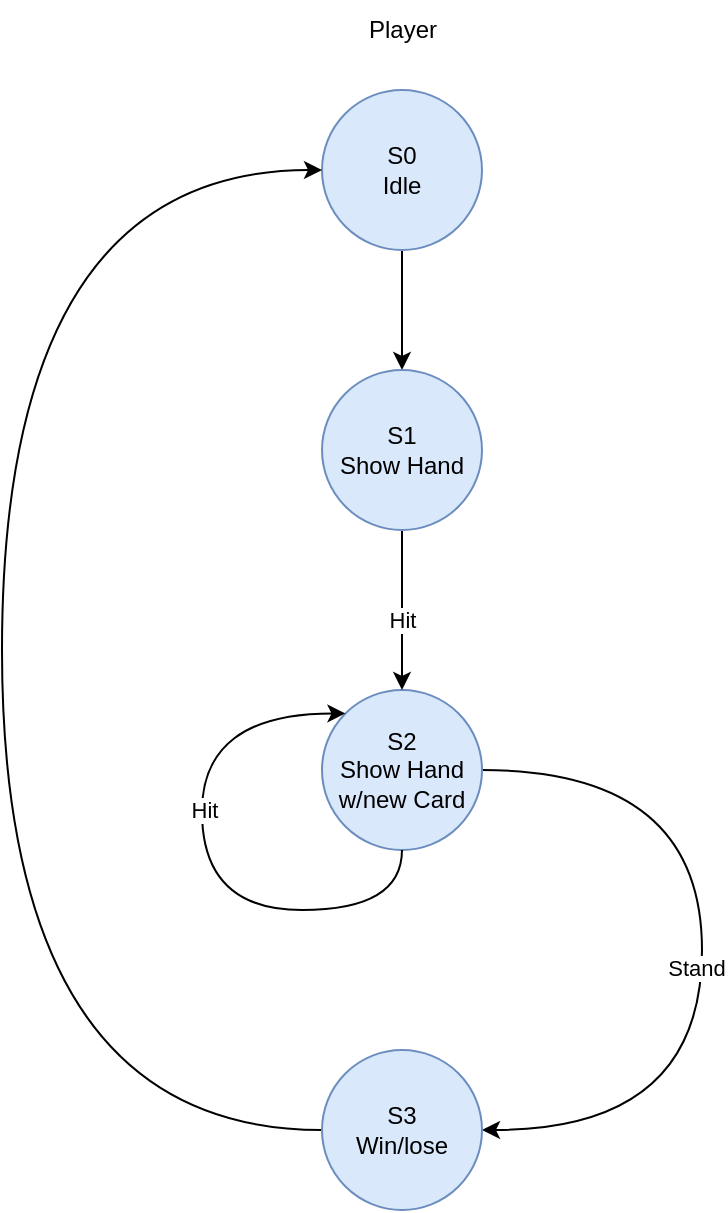 <mxfile version="20.6.0" type="device"><diagram id="iOKQLr8O0osMARLBF81f" name="Page-1"><mxGraphModel dx="1426" dy="729" grid="1" gridSize="10" guides="1" tooltips="1" connect="1" arrows="1" fold="1" page="1" pageScale="1" pageWidth="850" pageHeight="1100" math="0" shadow="0"><root><mxCell id="0"/><mxCell id="1" parent="0"/><mxCell id="5CLlmWsJiINaKGWmbqwV-19" style="edgeStyle=orthogonalEdgeStyle;curved=1;rounded=0;orthogonalLoop=1;jettySize=auto;html=1;exitX=0.5;exitY=1;exitDx=0;exitDy=0;entryX=0.5;entryY=0;entryDx=0;entryDy=0;" parent="1" source="5CLlmWsJiINaKGWmbqwV-1" target="5CLlmWsJiINaKGWmbqwV-18" edge="1"><mxGeometry relative="1" as="geometry"/></mxCell><mxCell id="5CLlmWsJiINaKGWmbqwV-1" value="S0&lt;br&gt;Idle" style="ellipse;whiteSpace=wrap;html=1;aspect=fixed;fillColor=#dae8fc;strokeColor=#6c8ebf;" parent="1" vertex="1"><mxGeometry x="360" y="100" width="80" height="80" as="geometry"/></mxCell><mxCell id="5CLlmWsJiINaKGWmbqwV-12" style="edgeStyle=orthogonalEdgeStyle;rounded=0;orthogonalLoop=1;jettySize=auto;html=1;exitX=1;exitY=0.5;exitDx=0;exitDy=0;entryX=1;entryY=0.5;entryDx=0;entryDy=0;curved=1;" parent="1" source="5CLlmWsJiINaKGWmbqwV-2" target="5CLlmWsJiINaKGWmbqwV-5" edge="1"><mxGeometry relative="1" as="geometry"><Array as="points"><mxPoint x="550" y="440"/><mxPoint x="550" y="620"/></Array></mxGeometry></mxCell><mxCell id="5CLlmWsJiINaKGWmbqwV-13" value="Stand" style="edgeLabel;html=1;align=center;verticalAlign=middle;resizable=0;points=[];" parent="5CLlmWsJiINaKGWmbqwV-12" vertex="1" connectable="0"><mxGeometry x="0.045" y="-3" relative="1" as="geometry"><mxPoint as="offset"/></mxGeometry></mxCell><mxCell id="5CLlmWsJiINaKGWmbqwV-2" value="S2&lt;br&gt;Show Hand w/new Card" style="ellipse;whiteSpace=wrap;html=1;aspect=fixed;fillColor=#dae8fc;strokeColor=#6c8ebf;" parent="1" vertex="1"><mxGeometry x="360" y="400" width="80" height="80" as="geometry"/></mxCell><mxCell id="5CLlmWsJiINaKGWmbqwV-15" style="edgeStyle=orthogonalEdgeStyle;rounded=0;orthogonalLoop=1;jettySize=auto;html=1;exitX=0;exitY=0.5;exitDx=0;exitDy=0;entryX=0;entryY=0.5;entryDx=0;entryDy=0;curved=1;" parent="1" source="5CLlmWsJiINaKGWmbqwV-5" target="5CLlmWsJiINaKGWmbqwV-1" edge="1"><mxGeometry relative="1" as="geometry"><Array as="points"><mxPoint x="200" y="620"/><mxPoint x="200" y="140"/></Array></mxGeometry></mxCell><mxCell id="5CLlmWsJiINaKGWmbqwV-5" value="S3&lt;br&gt;Win/lose" style="ellipse;whiteSpace=wrap;html=1;aspect=fixed;fillColor=#dae8fc;strokeColor=#6c8ebf;" parent="1" vertex="1"><mxGeometry x="360" y="580" width="80" height="80" as="geometry"/></mxCell><mxCell id="5CLlmWsJiINaKGWmbqwV-14" value="Player" style="text;html=1;align=center;verticalAlign=middle;resizable=0;points=[];autosize=1;strokeColor=none;fillColor=none;" parent="1" vertex="1"><mxGeometry x="370" y="55" width="60" height="30" as="geometry"/></mxCell><mxCell id="5CLlmWsJiINaKGWmbqwV-16" style="edgeStyle=orthogonalEdgeStyle;rounded=0;orthogonalLoop=1;jettySize=auto;html=1;exitX=0.5;exitY=1;exitDx=0;exitDy=0;entryX=0;entryY=0;entryDx=0;entryDy=0;curved=1;" parent="1" source="5CLlmWsJiINaKGWmbqwV-2" target="5CLlmWsJiINaKGWmbqwV-2" edge="1"><mxGeometry relative="1" as="geometry"><Array as="points"><mxPoint x="400" y="510"/><mxPoint x="300" y="510"/><mxPoint x="300" y="412"/></Array></mxGeometry></mxCell><mxCell id="5CLlmWsJiINaKGWmbqwV-17" value="Hit" style="edgeLabel;html=1;align=center;verticalAlign=middle;resizable=0;points=[];" parent="5CLlmWsJiINaKGWmbqwV-16" vertex="1" connectable="0"><mxGeometry x="-0.23" y="1" relative="1" as="geometry"><mxPoint x="-14" y="-51" as="offset"/></mxGeometry></mxCell><mxCell id="5CLlmWsJiINaKGWmbqwV-20" style="edgeStyle=orthogonalEdgeStyle;curved=1;rounded=0;orthogonalLoop=1;jettySize=auto;html=1;exitX=0.5;exitY=1;exitDx=0;exitDy=0;entryX=0.5;entryY=0;entryDx=0;entryDy=0;" parent="1" source="5CLlmWsJiINaKGWmbqwV-18" target="5CLlmWsJiINaKGWmbqwV-2" edge="1"><mxGeometry relative="1" as="geometry"/></mxCell><mxCell id="5CLlmWsJiINaKGWmbqwV-21" value="Hit" style="edgeLabel;html=1;align=center;verticalAlign=middle;resizable=0;points=[];" parent="5CLlmWsJiINaKGWmbqwV-20" vertex="1" connectable="0"><mxGeometry x="0.125" relative="1" as="geometry"><mxPoint as="offset"/></mxGeometry></mxCell><mxCell id="5CLlmWsJiINaKGWmbqwV-18" value="S1&lt;br&gt;Show Hand" style="ellipse;whiteSpace=wrap;html=1;aspect=fixed;fillColor=#dae8fc;strokeColor=#6c8ebf;" parent="1" vertex="1"><mxGeometry x="360" y="240" width="80" height="80" as="geometry"/></mxCell></root></mxGraphModel></diagram></mxfile>